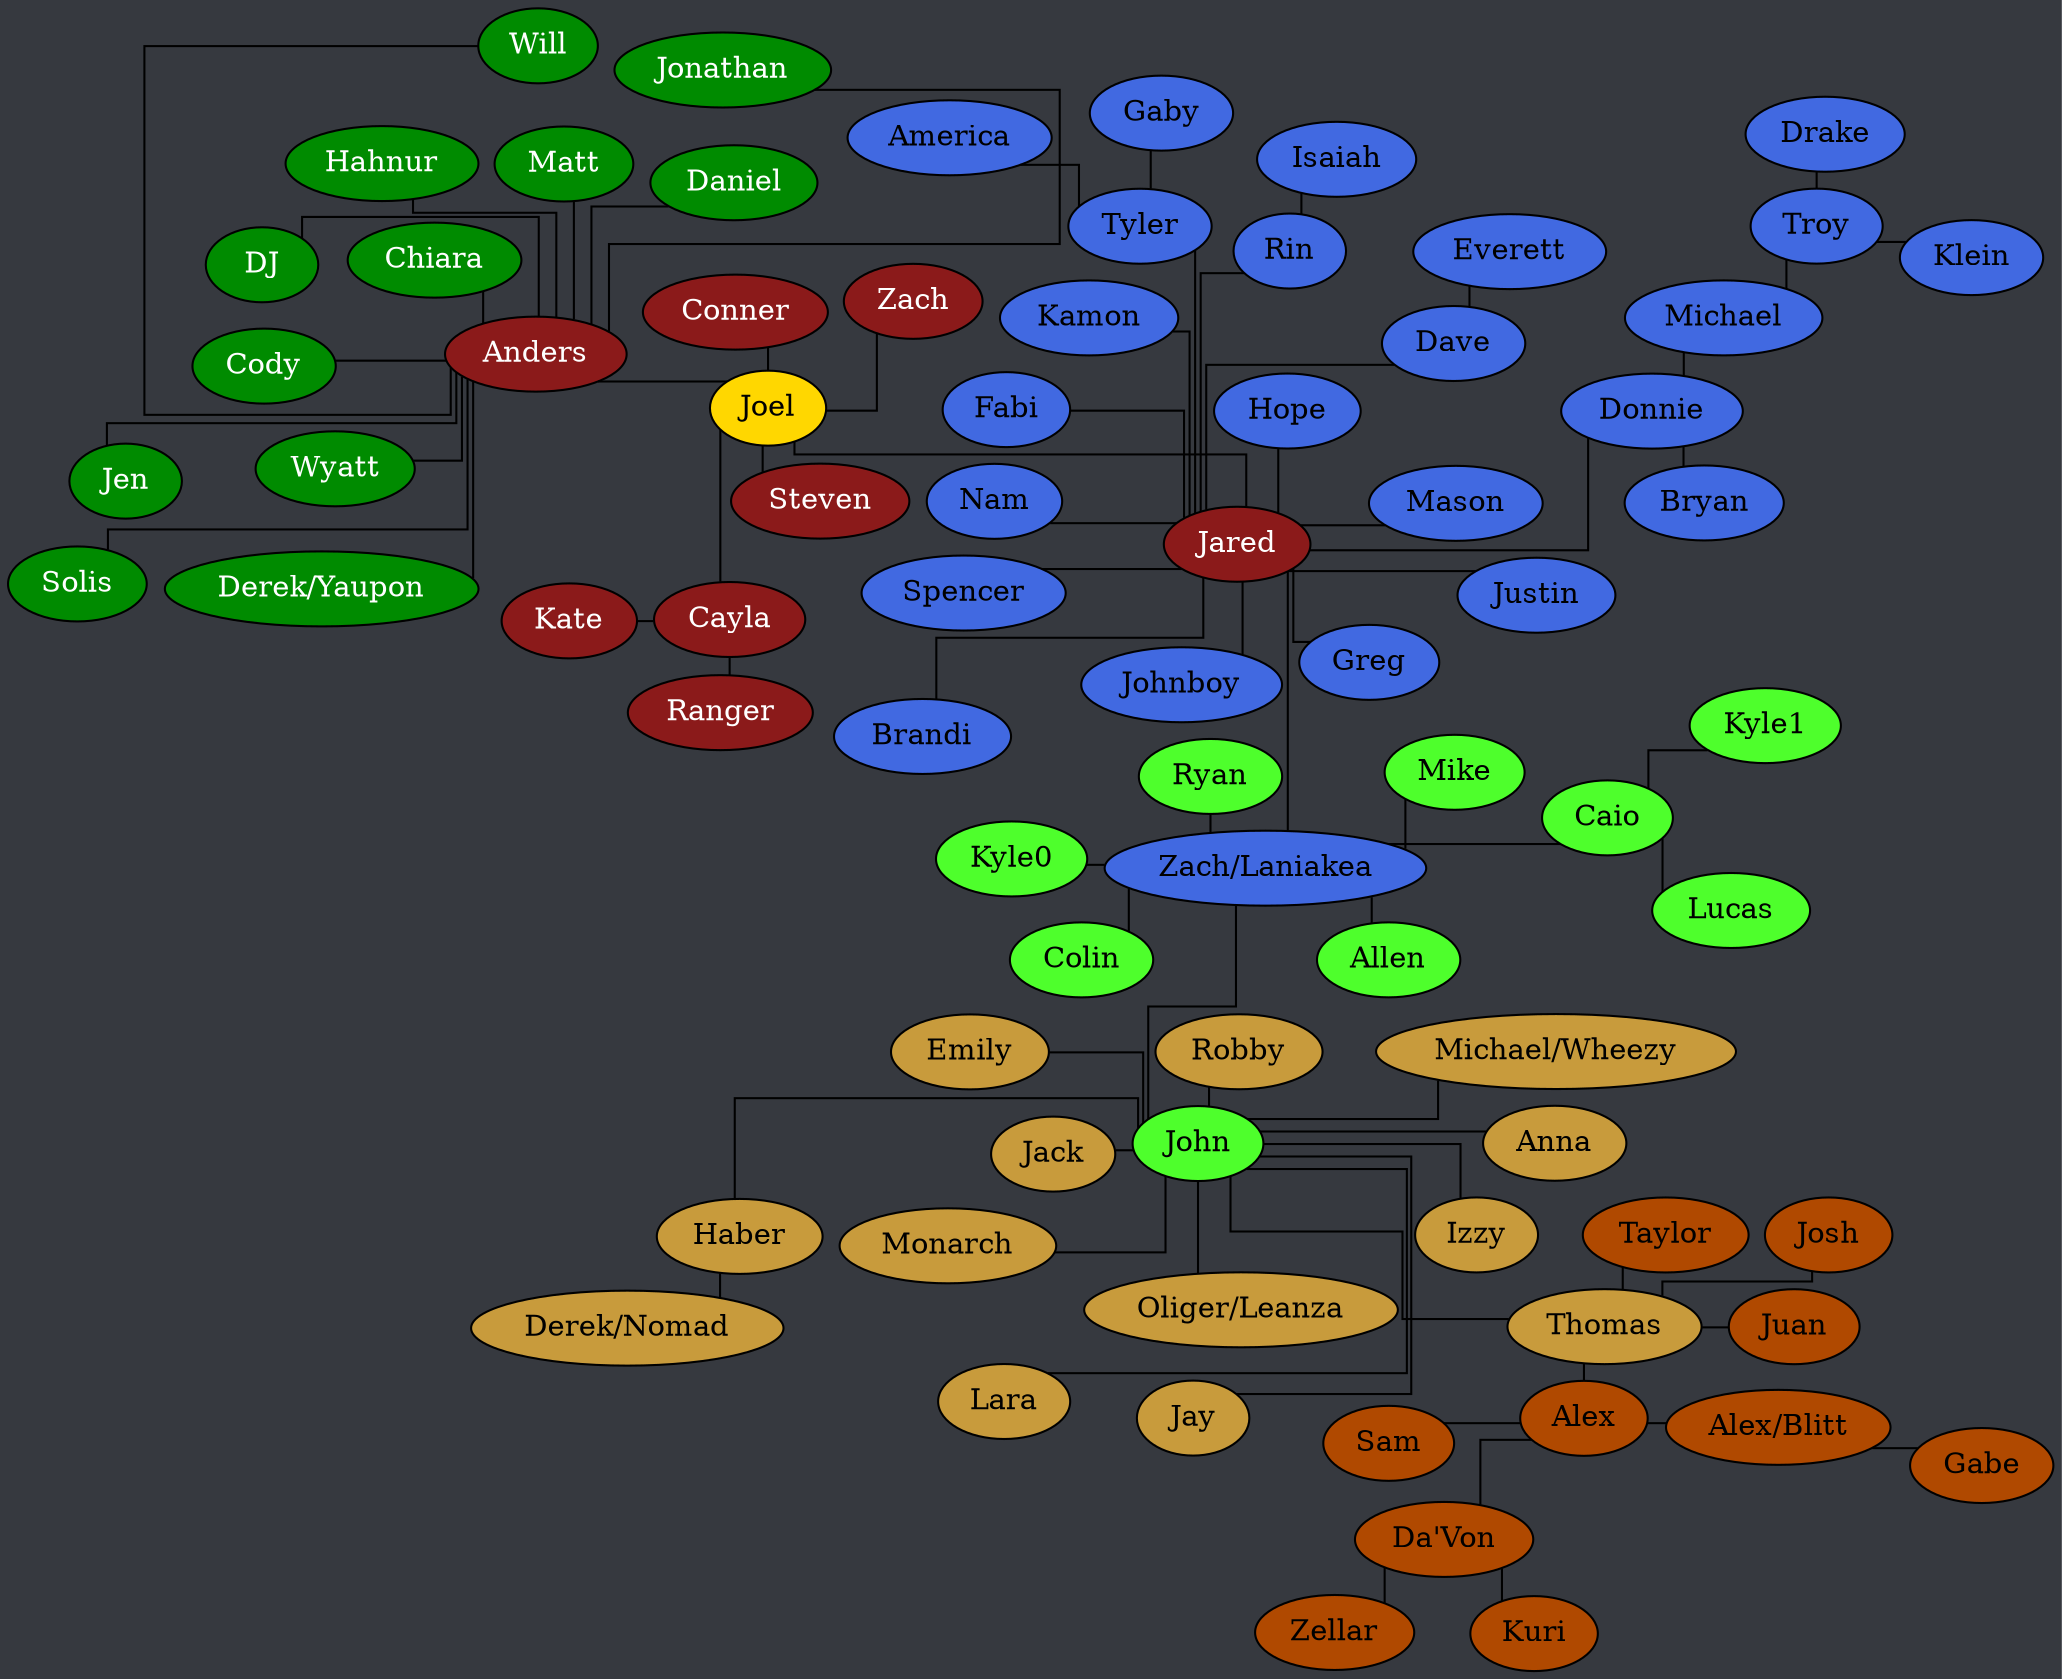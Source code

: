 strict graph {
	// Layout Configuration
	layout = neato;
	epsilon = 0.01;
	mode = KK;
	model = subset;
	overlap = false;
	splines = ortho;

	// Visual Configuration
	graph [truecolor=true bgcolor="#36393f"]
	node [style=filled fillcolor="gray" fontcolor="black"]

	subgraph "Joel" {
		node [style=filled fillcolor="firebrick4" fontcolor="white"];
		Joel [style=filled fillcolor="gold" fontcolor="black"];

		Anders -- Joel;
		Cayla -- Joel
		Cayla -- Kate;
		Cayla -- Ranger;
		Joel -- Conner;
		Joel -- Jared;
		Joel -- Steven;
		Joel -- Zach;
	}

	subgraph "Anders" {
		node [style=filled fillcolor="green4" fontcolor="white"];

		Anders -- Chiara
		Anders -- Cody;
		Anders -- Daniel;
		Anders -- "Derek/Yaupon";
		Anders -- DJ;
		Anders -- Hahnur;
		Anders -- Jen;
		Anders -- Jonathan;
		Anders -- Matt;
		Anders -- Solis;
		Anders -- Will;
		Anders -- Wyatt;
	}

	subgraph "Jared" {
		node [style=filled fillcolor="royalblue" fontcolor="black"]

		Dave -- Everett;
		Donnie -- Bryan;
		Donnie -- Michael;
		Jared -- Brandi;
		Jared -- Dave;
		Jared -- Donnie;
		Jared -- Fabi;
		Jared -- Greg;
		Jared -- Hope;
		Jared -- Johnboy;
		Jared -- Justin;
		Jared -- Kamon;
		Jared -- Mason;
		Jared -- Nam;
		Jared -- Rin;
		Jared -- Spencer;
		Jared -- Tyler;
		Jared -- "Zach/Laniakea";
		Michael -- Troy;
		Rin -- Isaiah;
		Tyler -- America;
		Tyler -- Gaby;
		Troy -- Drake;
		Troy -- Klein;
	}

	subgraph "Zach/Laniakea" {
		node [style=filled fillcolor="#4eff2c" fontcolor="black"]

		Caio -- Kyle1;
		Caio -- Lucas;
		"Zach/Laniakea" -- Allen;
		"Zach/Laniakea" -- Caio;
		"Zach/Laniakea" -- Colin;
		"Zach/Laniakea" -- John [ len = 10 ];
		"Zach/Laniakea" -- Kyle0;
		"Zach/Laniakea" -- Mike;
		"Zach/Laniakea" -- Ryan;
	}

	subgraph "John" {
		node [style=filled fillcolor="#c89b3c" fontcolor="black"]

		Haber -- "Derek/Nomad";
		John -- Anna;
		John -- Emily;
		John -- Haber;
		John -- Jay;
		John -- Jack;
		John -- Lara;
		John -- Monarch;
		John -- "Oliger/Leanza";
		John -- Thomas;
	}

	subgraph "John-stream" {
		// node [style=filled fillcolor="#9147ff" fontcolor="black"]
		node [style=filled fillcolor="#c89b3c" fontcolor="black"]

		John -- Izzy;
		John -- "Michael/Wheezy";
		John -- Robby;
	}

	subgraph "Thomas" {
		node [style=filled fillcolor="#b04900" fontcolor="black"]
		Alex -- "Da'Von";
		Alex -- "Alex/Blitt";
		Alex -- Sam;
		"Alex/Blitt" -- Gabe;
		"Da'Von" -- Kuri;
		"Da'Von" -- Zellar;
		Thomas -- Alex;
		Thomas -- Josh;
		Thomas -- Juan;
		Thomas -- Taylor;
	}
}
